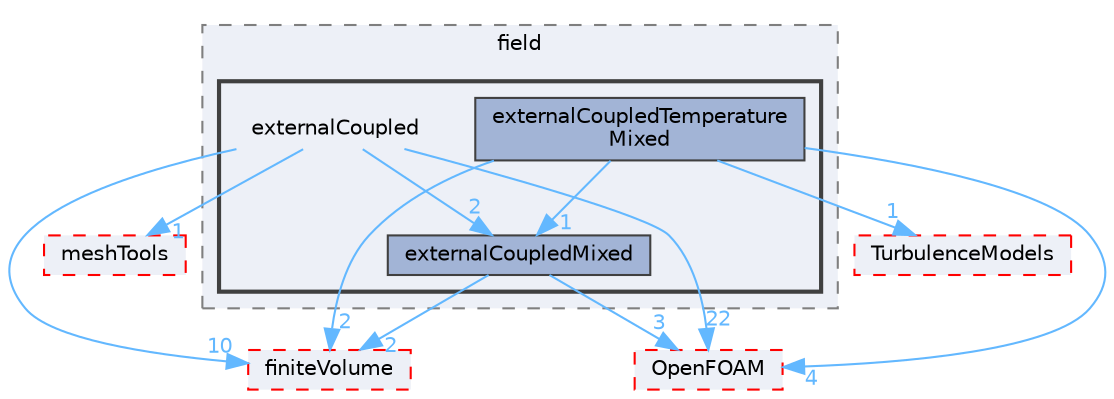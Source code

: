 digraph "src/functionObjects/field/externalCoupled"
{
 // LATEX_PDF_SIZE
  bgcolor="transparent";
  edge [fontname=Helvetica,fontsize=10,labelfontname=Helvetica,labelfontsize=10];
  node [fontname=Helvetica,fontsize=10,shape=box,height=0.2,width=0.4];
  compound=true
  subgraph clusterdir_bae024cac12ddc6733a616261920a91f {
    graph [ bgcolor="#edf0f7", pencolor="grey50", label="field", fontname=Helvetica,fontsize=10 style="filled,dashed", URL="dir_bae024cac12ddc6733a616261920a91f.html",tooltip=""]
  subgraph clusterdir_238a9266ffa50127465941c4c414e9dd {
    graph [ bgcolor="#edf0f7", pencolor="grey25", label="", fontname=Helvetica,fontsize=10 style="filled,bold", URL="dir_238a9266ffa50127465941c4c414e9dd.html",tooltip=""]
    dir_238a9266ffa50127465941c4c414e9dd [shape=plaintext, label="externalCoupled"];
  dir_ef90293a9d737ace1c765f40a2a4e3c1 [label="externalCoupledMixed", fillcolor="#a2b4d6", color="grey25", style="filled", URL="dir_ef90293a9d737ace1c765f40a2a4e3c1.html",tooltip=""];
  dir_1378195cd0660709cc8a4d6aecaee3e1 [label="externalCoupledTemperature\lMixed", fillcolor="#a2b4d6", color="grey25", style="filled", URL="dir_1378195cd0660709cc8a4d6aecaee3e1.html",tooltip=""];
  }
  }
  dir_9bd15774b555cf7259a6fa18f99fe99b [label="finiteVolume", fillcolor="#edf0f7", color="red", style="filled,dashed", URL="dir_9bd15774b555cf7259a6fa18f99fe99b.html",tooltip=""];
  dir_ae30ad0bef50cf391b24c614251bb9fd [label="meshTools", fillcolor="#edf0f7", color="red", style="filled,dashed", URL="dir_ae30ad0bef50cf391b24c614251bb9fd.html",tooltip=""];
  dir_c5473ff19b20e6ec4dfe5c310b3778a8 [label="OpenFOAM", fillcolor="#edf0f7", color="red", style="filled,dashed", URL="dir_c5473ff19b20e6ec4dfe5c310b3778a8.html",tooltip=""];
  dir_1eda626aeac0f0ad2848c36acaa5d501 [label="TurbulenceModels", fillcolor="#edf0f7", color="red", style="filled,dashed", URL="dir_1eda626aeac0f0ad2848c36acaa5d501.html",tooltip=""];
  dir_238a9266ffa50127465941c4c414e9dd->dir_9bd15774b555cf7259a6fa18f99fe99b [headlabel="10", labeldistance=1.5 headhref="dir_001217_001387.html" href="dir_001217_001387.html" color="steelblue1" fontcolor="steelblue1"];
  dir_238a9266ffa50127465941c4c414e9dd->dir_ae30ad0bef50cf391b24c614251bb9fd [headlabel="1", labeldistance=1.5 headhref="dir_001217_002382.html" href="dir_001217_002382.html" color="steelblue1" fontcolor="steelblue1"];
  dir_238a9266ffa50127465941c4c414e9dd->dir_c5473ff19b20e6ec4dfe5c310b3778a8 [headlabel="22", labeldistance=1.5 headhref="dir_001217_002695.html" href="dir_001217_002695.html" color="steelblue1" fontcolor="steelblue1"];
  dir_238a9266ffa50127465941c4c414e9dd->dir_ef90293a9d737ace1c765f40a2a4e3c1 [headlabel="2", labeldistance=1.5 headhref="dir_001217_001218.html" href="dir_001217_001218.html" color="steelblue1" fontcolor="steelblue1"];
  dir_ef90293a9d737ace1c765f40a2a4e3c1->dir_9bd15774b555cf7259a6fa18f99fe99b [headlabel="2", labeldistance=1.5 headhref="dir_001218_001387.html" href="dir_001218_001387.html" color="steelblue1" fontcolor="steelblue1"];
  dir_ef90293a9d737ace1c765f40a2a4e3c1->dir_c5473ff19b20e6ec4dfe5c310b3778a8 [headlabel="3", labeldistance=1.5 headhref="dir_001218_002695.html" href="dir_001218_002695.html" color="steelblue1" fontcolor="steelblue1"];
  dir_1378195cd0660709cc8a4d6aecaee3e1->dir_1eda626aeac0f0ad2848c36acaa5d501 [headlabel="1", labeldistance=1.5 headhref="dir_001219_004143.html" href="dir_001219_004143.html" color="steelblue1" fontcolor="steelblue1"];
  dir_1378195cd0660709cc8a4d6aecaee3e1->dir_9bd15774b555cf7259a6fa18f99fe99b [headlabel="2", labeldistance=1.5 headhref="dir_001219_001387.html" href="dir_001219_001387.html" color="steelblue1" fontcolor="steelblue1"];
  dir_1378195cd0660709cc8a4d6aecaee3e1->dir_c5473ff19b20e6ec4dfe5c310b3778a8 [headlabel="4", labeldistance=1.5 headhref="dir_001219_002695.html" href="dir_001219_002695.html" color="steelblue1" fontcolor="steelblue1"];
  dir_1378195cd0660709cc8a4d6aecaee3e1->dir_ef90293a9d737ace1c765f40a2a4e3c1 [headlabel="1", labeldistance=1.5 headhref="dir_001219_001218.html" href="dir_001219_001218.html" color="steelblue1" fontcolor="steelblue1"];
}
